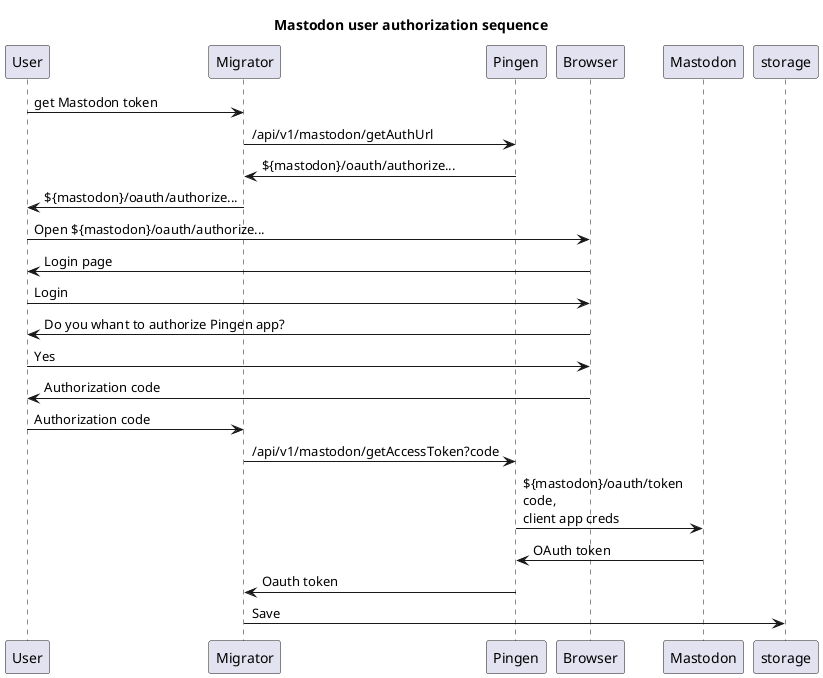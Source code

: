 @startuml
title Mastodon user authorization sequence
User -> Migrator : get Mastodon token
Migrator -> Pingen : /api/v1/mastodon/getAuthUrl
Pingen -> Migrator : ${mastodon}/oauth/authorize...
Migrator -> User : ${mastodon}/oauth/authorize...
User -> Browser : Open ${mastodon}/oauth/authorize...
Browser -> User : Login page
User -> Browser : Login
Browser -> User : Do you whant to authorize Pingen app?
User -> Browser : Yes
Browser -> User : Authorization code
User -> Migrator : Authorization code
Migrator -> Pingen : /api/v1/mastodon/getAccessToken?code
Pingen -> Mastodon : ${mastodon}/oauth/token \ncode, \nclient app creds
Mastodon -> Pingen : OAuth token
Pingen -> Migrator : Oauth token
Migrator -> "storage" : Save
@enduml